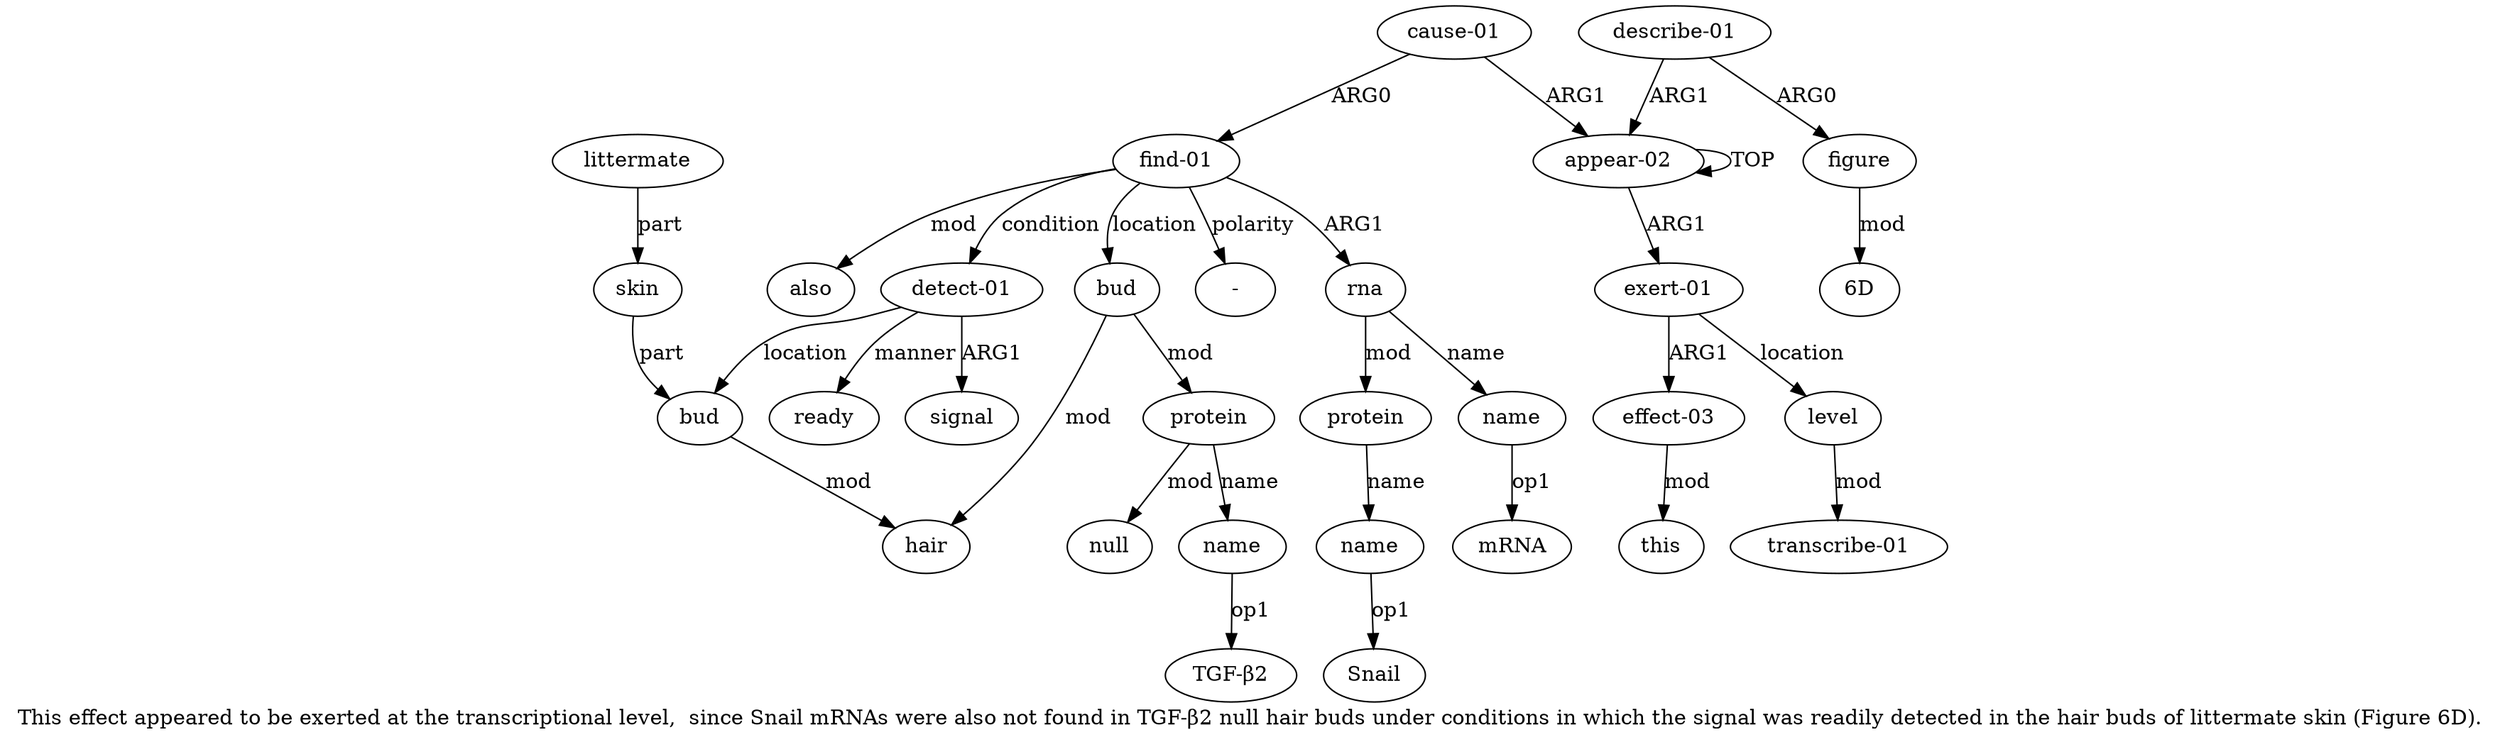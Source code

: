 digraph  {
	graph [label="This effect appeared to be exerted at the transcriptional level,  since Snail mRNAs were also not found in TGF-β2 null hair buds \
under conditions in which the signal was readily detected in the hair buds of littermate skin (Figure 6D)."];
	node [label="\N"];
	a20	 [color=black,
		gold_ind=20,
		gold_label=ready,
		label=ready,
		test_ind=20,
		test_label=ready];
	a21	 [color=black,
		gold_ind=21,
		gold_label=bud,
		label=bud,
		test_ind=21,
		test_label=bud];
	a14	 [color=black,
		gold_ind=14,
		gold_label=hair,
		label=hair,
		test_ind=14,
		test_label=hair];
	a21 -> a14 [key=0,
	color=black,
	gold_label=mod,
	label=mod,
	test_label=mod];
a22 [color=black,
	gold_ind=22,
	gold_label=skin,
	label=skin,
	test_ind=22,
	test_label=skin];
a22 -> a21 [key=0,
color=black,
gold_label=part,
label=part,
test_label=part];
a23 [color=black,
gold_ind=23,
gold_label=littermate,
label=littermate,
test_ind=23,
test_label=littermate];
a23 -> a22 [key=0,
color=black,
gold_label=part,
label=part,
test_label=part];
a24 [color=black,
gold_ind=24,
gold_label="describe-01",
label="describe-01",
test_ind=24,
test_label="describe-01"];
a25 [color=black,
gold_ind=25,
gold_label=figure,
label=figure,
test_ind=25,
test_label=figure];
a24 -> a25 [key=0,
color=black,
gold_label=ARG0,
label=ARG0,
test_label=ARG0];
a0 [color=black,
gold_ind=0,
gold_label="appear-02",
label="appear-02",
test_ind=0,
test_label="appear-02"];
a24 -> a0 [key=0,
color=black,
gold_label=ARG1,
label=ARG1,
test_label=ARG1];
"a25 6D" [color=black,
gold_ind=-1,
gold_label="6D",
label="6D",
test_ind=-1,
test_label="6D"];
a25 -> "a25 6D" [key=0,
color=black,
gold_label=mod,
label=mod,
test_label=mod];
"a11 Snail" [color=black,
gold_ind=-1,
gold_label=Snail,
label=Snail,
test_ind=-1,
test_label=Snail];
"a16 TGF-β2" [color=black,
gold_ind=-1,
gold_label="TGF-β2",
label="TGF-β2",
test_ind=-1,
test_label="TGF-β2"];
"a7 -" [color=black,
gold_ind=-1,
gold_label="-",
label="-",
test_ind=-1,
test_label="-"];
a15 [color=black,
gold_ind=15,
gold_label=protein,
label=protein,
test_ind=15,
test_label=protein];
a17 [color=black,
gold_ind=17,
gold_label=null,
label=null,
test_ind=17,
test_label=null];
a15 -> a17 [key=0,
color=black,
gold_label=mod,
label=mod,
test_label=mod];
a16 [color=black,
gold_ind=16,
gold_label=name,
label=name,
test_ind=16,
test_label=name];
a15 -> a16 [key=0,
color=black,
gold_label=name,
label=name,
test_label=name];
a16 -> "a16 TGF-β2" [key=0,
color=black,
gold_label=op1,
label=op1,
test_label=op1];
a11 [color=black,
gold_ind=11,
gold_label=name,
label=name,
test_ind=11,
test_label=name];
a11 -> "a11 Snail" [key=0,
color=black,
gold_label=op1,
label=op1,
test_label=op1];
a10 [color=black,
gold_ind=10,
gold_label=protein,
label=protein,
test_ind=10,
test_label=protein];
a10 -> a11 [key=0,
color=black,
gold_label=name,
label=name,
test_label=name];
a13 [color=black,
gold_ind=13,
gold_label=bud,
label=bud,
test_ind=13,
test_label=bud];
a13 -> a15 [key=0,
color=black,
gold_label=mod,
label=mod,
test_label=mod];
a13 -> a14 [key=0,
color=black,
gold_label=mod,
label=mod,
test_label=mod];
a12 [color=black,
gold_ind=12,
gold_label=also,
label=also,
test_ind=12,
test_label=also];
a19 [color=black,
gold_ind=19,
gold_label=signal,
label=signal,
test_ind=19,
test_label=signal];
a18 [color=black,
gold_ind=18,
gold_label="detect-01",
label="detect-01",
test_ind=18,
test_label="detect-01"];
a18 -> a20 [key=0,
color=black,
gold_label=manner,
label=manner,
test_label=manner];
a18 -> a21 [key=0,
color=black,
gold_label=location,
label=location,
test_label=location];
a18 -> a19 [key=0,
color=black,
gold_label=ARG1,
label=ARG1,
test_label=ARG1];
a1 [color=black,
gold_ind=1,
gold_label="exert-01",
label="exert-01",
test_ind=1,
test_label="exert-01"];
a2 [color=black,
gold_ind=2,
gold_label="effect-03",
label="effect-03",
test_ind=2,
test_label="effect-03"];
a1 -> a2 [key=0,
color=black,
gold_label=ARG1,
label=ARG1,
test_label=ARG1];
a4 [color=black,
gold_ind=4,
gold_label=level,
label=level,
test_ind=4,
test_label=level];
a1 -> a4 [key=0,
color=black,
gold_label=location,
label=location,
test_label=location];
a0 -> a1 [key=0,
color=black,
gold_label=ARG1,
label=ARG1,
test_label=ARG1];
a0 -> a0 [key=0,
color=black,
gold_label=TOP,
label=TOP,
test_label=TOP];
a3 [color=black,
gold_ind=3,
gold_label=this,
label=this,
test_ind=3,
test_label=this];
a2 -> a3 [key=0,
color=black,
gold_label=mod,
label=mod,
test_label=mod];
a5 [color=black,
gold_ind=5,
gold_label="transcribe-01",
label="transcribe-01",
test_ind=5,
test_label="transcribe-01"];
a4 -> a5 [key=0,
color=black,
gold_label=mod,
label=mod,
test_label=mod];
a7 [color=black,
gold_ind=7,
gold_label="find-01",
label="find-01",
test_ind=7,
test_label="find-01"];
a7 -> "a7 -" [key=0,
color=black,
gold_label=polarity,
label=polarity,
test_label=polarity];
a7 -> a13 [key=0,
color=black,
gold_label=location,
label=location,
test_label=location];
a7 -> a12 [key=0,
color=black,
gold_label=mod,
label=mod,
test_label=mod];
a7 -> a18 [key=0,
color=black,
gold_label=condition,
label=condition,
test_label=condition];
a8 [color=black,
gold_ind=8,
gold_label=rna,
label=rna,
test_ind=8,
test_label=rna];
a7 -> a8 [key=0,
color=black,
gold_label=ARG1,
label=ARG1,
test_label=ARG1];
a6 [color=black,
gold_ind=6,
gold_label="cause-01",
label="cause-01",
test_ind=6,
test_label="cause-01"];
a6 -> a0 [key=0,
color=black,
gold_label=ARG1,
label=ARG1,
test_label=ARG1];
a6 -> a7 [key=0,
color=black,
gold_label=ARG0,
label=ARG0,
test_label=ARG0];
a9 [color=black,
gold_ind=9,
gold_label=name,
label=name,
test_ind=9,
test_label=name];
"a9 mRNA" [color=black,
gold_ind=-1,
gold_label=mRNA,
label=mRNA,
test_ind=-1,
test_label=mRNA];
a9 -> "a9 mRNA" [key=0,
color=black,
gold_label=op1,
label=op1,
test_label=op1];
a8 -> a10 [key=0,
color=black,
gold_label=mod,
label=mod,
test_label=mod];
a8 -> a9 [key=0,
color=black,
gold_label=name,
label=name,
test_label=name];
}
